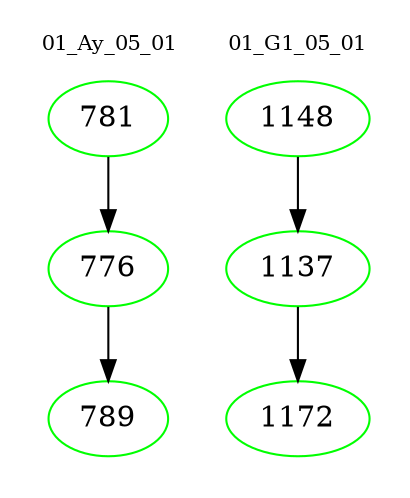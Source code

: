 digraph{
subgraph cluster_0 {
color = white
label = "01_Ay_05_01";
fontsize=10;
T0_781 [label="781", color="green"]
T0_781 -> T0_776 [color="black"]
T0_776 [label="776", color="green"]
T0_776 -> T0_789 [color="black"]
T0_789 [label="789", color="green"]
}
subgraph cluster_1 {
color = white
label = "01_G1_05_01";
fontsize=10;
T1_1148 [label="1148", color="green"]
T1_1148 -> T1_1137 [color="black"]
T1_1137 [label="1137", color="green"]
T1_1137 -> T1_1172 [color="black"]
T1_1172 [label="1172", color="green"]
}
}
